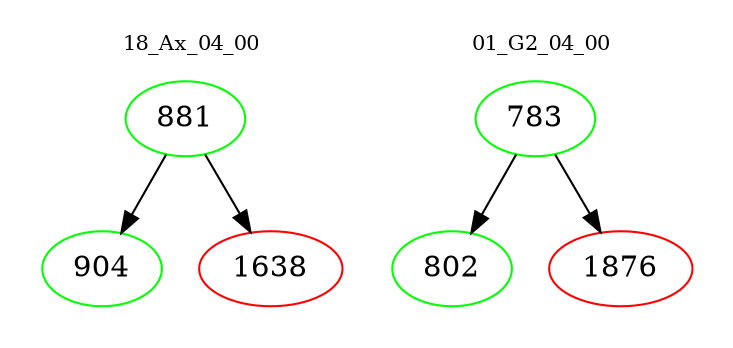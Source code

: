 digraph{
subgraph cluster_0 {
color = white
label = "18_Ax_04_00";
fontsize=10;
T0_881 [label="881", color="green"]
T0_881 -> T0_904 [color="black"]
T0_904 [label="904", color="green"]
T0_881 -> T0_1638 [color="black"]
T0_1638 [label="1638", color="red"]
}
subgraph cluster_1 {
color = white
label = "01_G2_04_00";
fontsize=10;
T1_783 [label="783", color="green"]
T1_783 -> T1_802 [color="black"]
T1_802 [label="802", color="green"]
T1_783 -> T1_1876 [color="black"]
T1_1876 [label="1876", color="red"]
}
}
